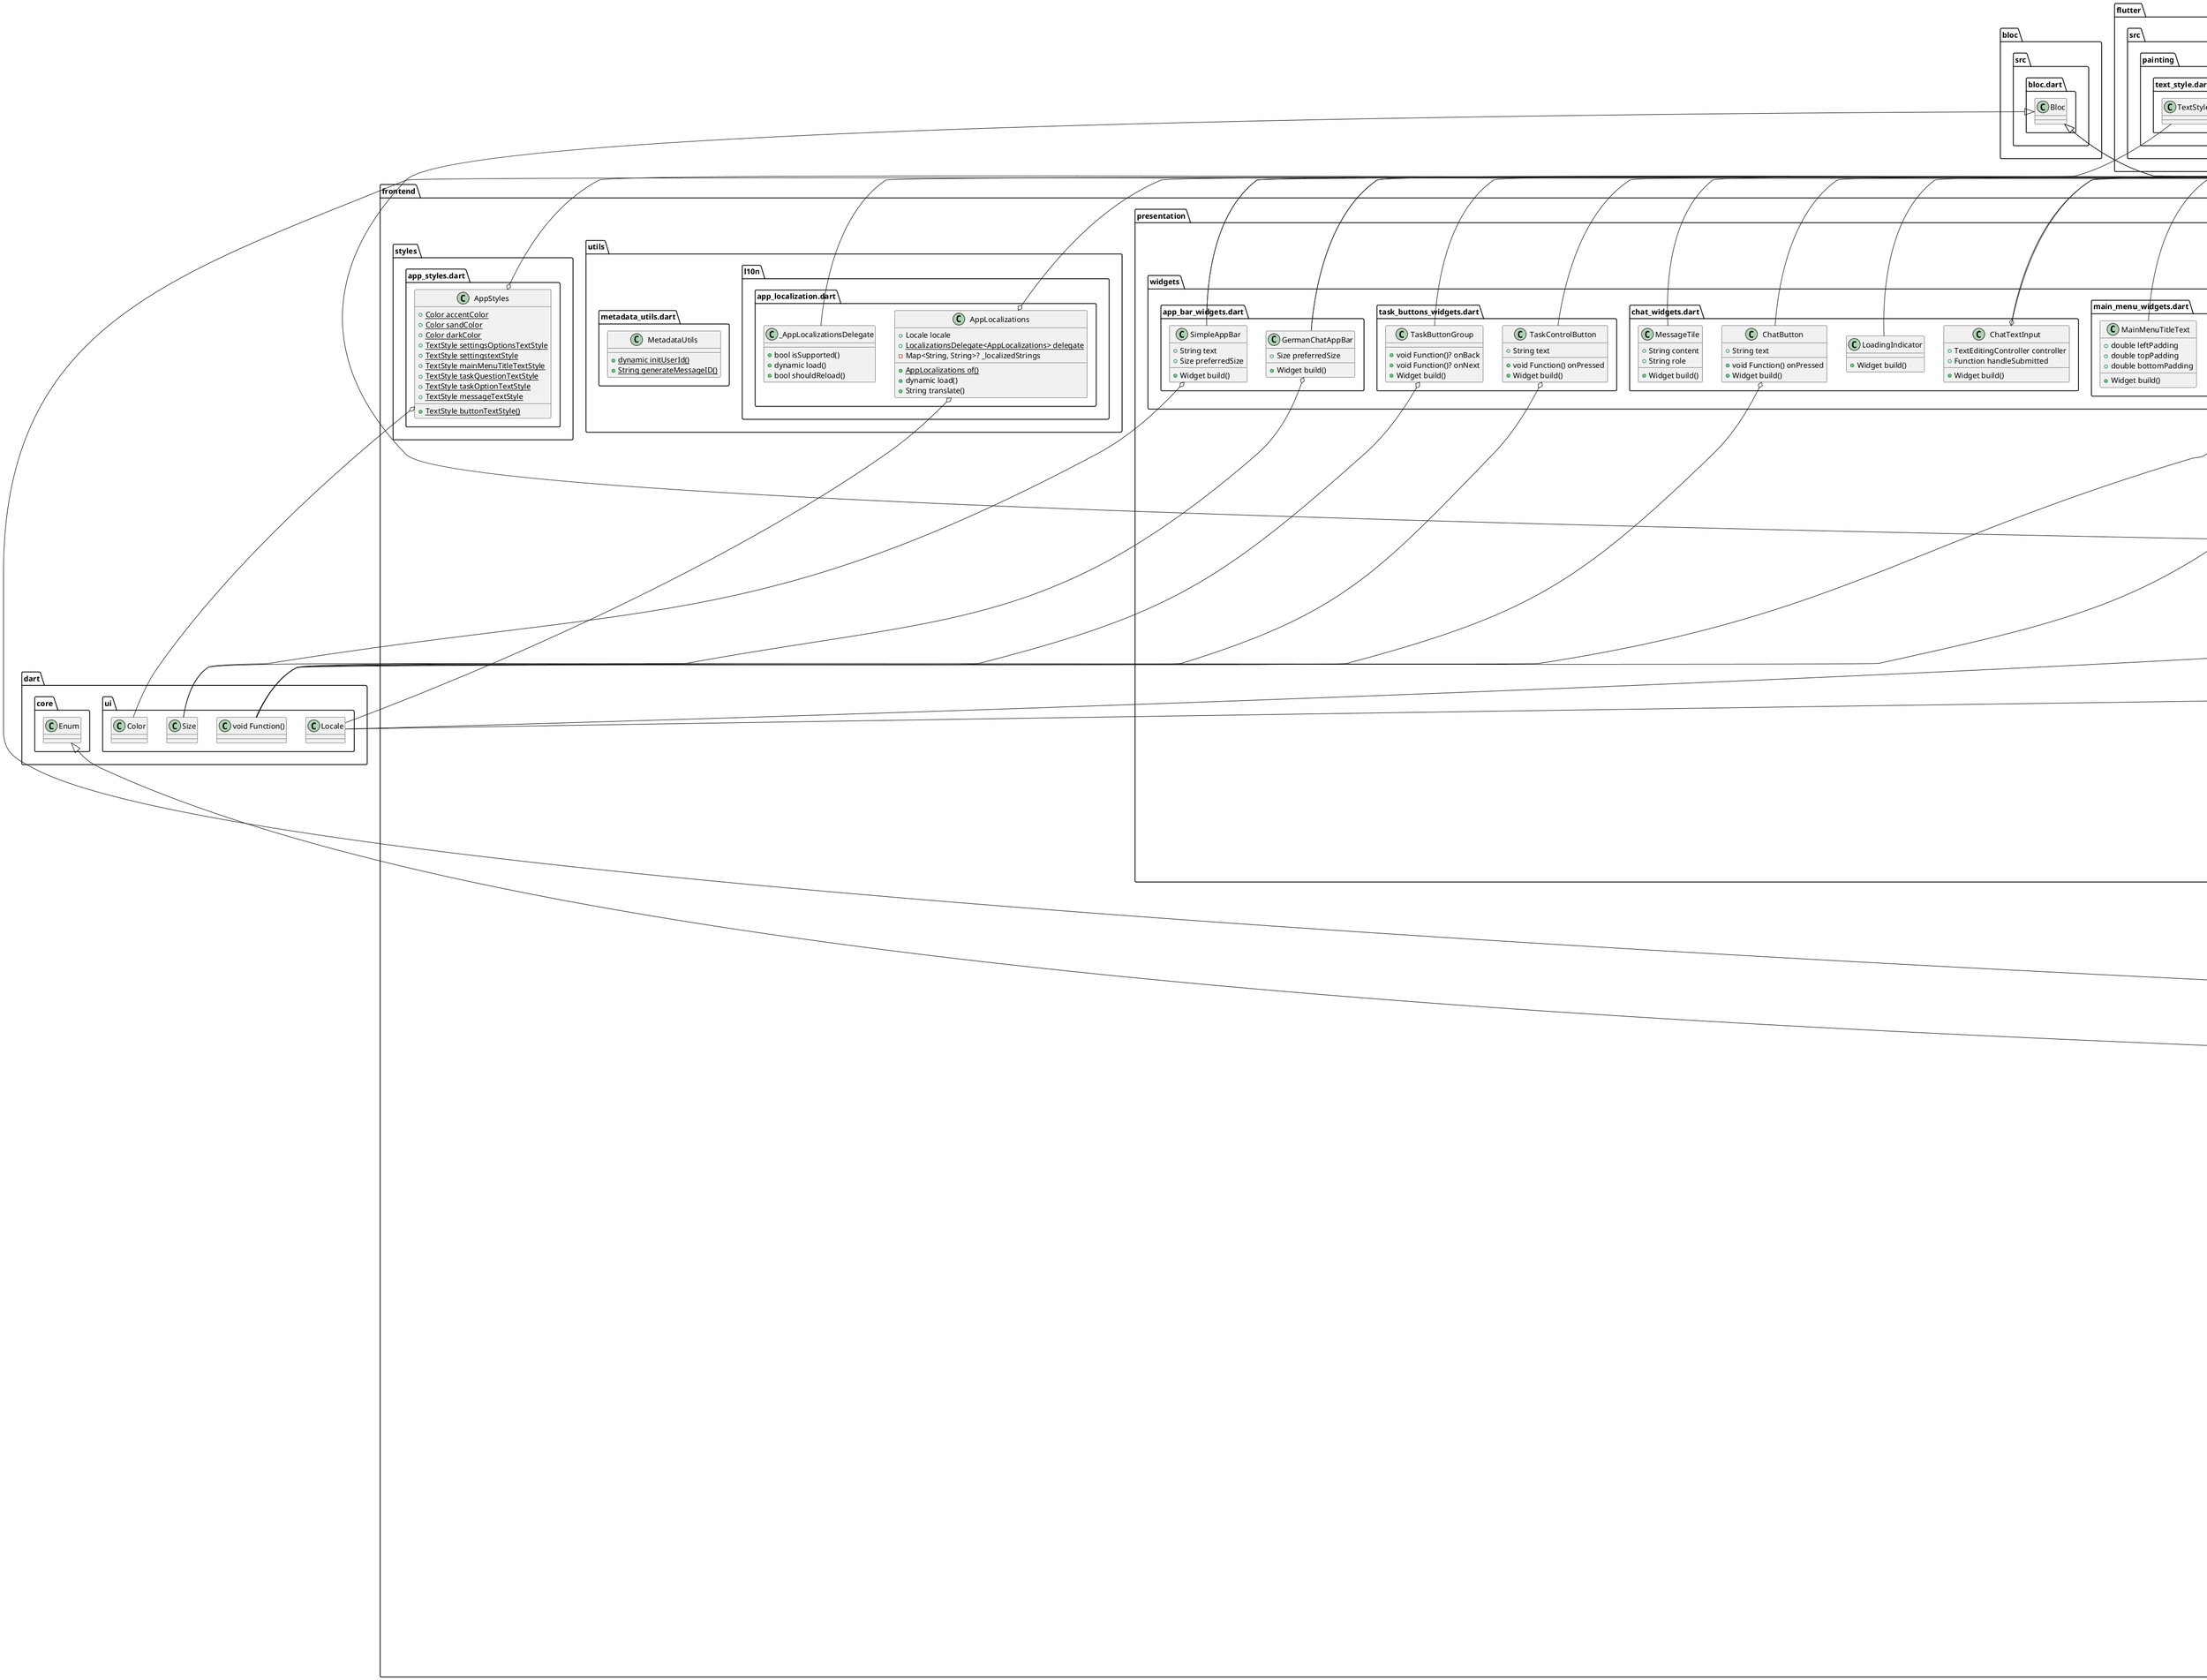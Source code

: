 @startuml
set namespaceSeparator ::

class "frontend::styles::app_styles.dart::AppStyles" {
  {static} +Color accentColor
  {static} +Color sandColor
  {static} +Color darkColor
  {static} +TextStyle settingsOptionsTextStyle
  {static} +TextStyle settingstextStyle
  {static} +TextStyle mainMenuTitleTextStyle
  {static} +TextStyle taskQuestionTextStyle
  {static} +TextStyle taskOptionTextStyle
  {static} +TextStyle messageTextStyle
  {static} +TextStyle buttonTextStyle()
}

"frontend::styles::app_styles.dart::AppStyles" o-- "dart::ui::Color"
"frontend::styles::app_styles.dart::AppStyles" o-- "flutter::src::painting::text_style.dart::TextStyle"

class "frontend::utils::l10n::app_localization.dart::AppLocalizations" {
  +Locale locale
  {static} +LocalizationsDelegate<AppLocalizations> delegate
  -Map<String, String>? _localizedStrings
  {static} +AppLocalizations of()
  +dynamic load()
  +String translate()
}

"frontend::utils::l10n::app_localization.dart::AppLocalizations" o-- "dart::ui::Locale"
"frontend::utils::l10n::app_localization.dart::AppLocalizations" o-- "flutter::src::widgets::localizations.dart::LocalizationsDelegate<AppLocalizations>"

class "frontend::utils::l10n::app_localization.dart::_AppLocalizationsDelegate" {
  +bool isSupported()
  +dynamic load()
  +bool shouldReload()
}

"flutter::src::widgets::localizations.dart::LocalizationsDelegate" <|-- "frontend::utils::l10n::app_localization.dart::_AppLocalizationsDelegate"

class "frontend::utils::metadata_utils.dart::MetadataUtils" {
  {static} +dynamic initUserId()
  {static} +String generateMessageID()
}

class "frontend::data::models::message_model.dart::MessageModel" {
  +String text
  +String userID
  +String messageID
  +String role
  +DateTime timestamp
  +bool hasTasks
  +List<TaskModel>? tasks
  +String getText
  +String getUserID
  +String getMessageID
  +String getRole
  +DateTime getTimestamp
  +bool getGotTasks
  +Map<String, dynamic> toJson()
}

class "frontend::data::models::task_model.dart::TaskModel" {
  +TaskType type
  +String question
  +List<List<String>> answerOptions
  +List<String> solutions
  +Map<String, dynamic> toJson()
}

"frontend::data::models::task_model.dart::TaskModel" o-- "frontend::domain::entities::task.dart::TaskType"

class "frontend::data::data_providers::chat_data_provider.dart::ChatDataProvider" {
  +String baseUrl
  +dynamic sendMessage()
  +dynamic sendImage()
  +dynamic fetchLesson()
}

class "frontend::data::data_providers::task_data_provider.dart::TaskDataProvider" {
  +String baseUrl
  +dynamic submitUserAnswers()
}

class "frontend::data::repositories::chat_repository_impl.dart::ChatRepositoryImpl" {
  +ChatDataProvider chatDataProvider
  +dynamic sendMessage()
  +dynamic sendImage()
  +dynamic fetchLesson()
}

"frontend::data::repositories::chat_repository_impl.dart::ChatRepositoryImpl" o-- "frontend::data::data_providers::chat_data_provider.dart::ChatDataProvider"
"frontend::domain::repositories::chat_repository.dart::ChatRepository" <|-- "frontend::data::repositories::chat_repository_impl.dart::ChatRepositoryImpl"

class "frontend::data::repositories::task_repository_impl.dart::TaskRepositoryImpl" {
  +TaskDataProvider dataProvider
  +dynamic submitUserAnswers()
}

"frontend::data::repositories::task_repository_impl.dart::TaskRepositoryImpl" o-- "frontend::data::data_providers::task_data_provider.dart::TaskDataProvider"
"frontend::domain::repositories::task_repository.dart::TaskRepository" <|-- "frontend::data::repositories::task_repository_impl.dart::TaskRepositoryImpl"

class "frontend::presentation::blocs::chat_bloc.dart::ChatBloc" {
  +SendMessage sendMessage
  +SendImage sendImage
  +FetchLesson fetchLesson
  +String userID
  +Map<String, List<Message>> chatMessages
  -void _onInitializeChat()
  -void _onSendMessage()
  -void _onSendImage()
  -void _onFetchLesson()
  -void _onProposeLesson()
  -void _onClearChat()
  +Message getLessonOfferingMessage()
  -dynamic _initializeMessages()
  +String getInitMessageGerman()
  +String getInitMessageLaw()
}

"frontend::presentation::blocs::chat_bloc.dart::ChatBloc" o-- "frontend::domain::usecases::send_message.dart::SendMessage"
"frontend::presentation::blocs::chat_bloc.dart::ChatBloc" o-- "frontend::domain::usecases::send_image.dart::SendImage"
"frontend::presentation::blocs::chat_bloc.dart::ChatBloc" o-- "frontend::domain::usecases::fetch_lesson.dart::FetchLesson"
"bloc::src::bloc.dart::Bloc" <|-- "frontend::presentation::blocs::chat_bloc.dart::ChatBloc"

abstract class "frontend::presentation::blocs::chat_bloc.dart::ChatEvent" {
  +List<Object> props
}

"equatable::src::equatable.dart::Equatable" <|-- "frontend::presentation::blocs::chat_bloc.dart::ChatEvent"

class "frontend::presentation::blocs::chat_bloc.dart::InitializeChatEvent" {
  +String chatID
  +List<Object> props
}

"frontend::presentation::blocs::chat_bloc.dart::ChatEvent" <|-- "frontend::presentation::blocs::chat_bloc.dart::InitializeChatEvent"

class "frontend::presentation::blocs::chat_bloc.dart::SendMessageEvent" {
  +String chatID
  +String content
  +List<Object> props
}

"frontend::presentation::blocs::chat_bloc.dart::ChatEvent" <|-- "frontend::presentation::blocs::chat_bloc.dart::SendMessageEvent"

class "frontend::presentation::blocs::chat_bloc.dart::SendImageEvent" {
  +String chatID
  +String path
  +List<Object> props
}

"frontend::presentation::blocs::chat_bloc.dart::ChatEvent" <|-- "frontend::presentation::blocs::chat_bloc.dart::SendImageEvent"

class "frontend::presentation::blocs::chat_bloc.dart::FetchLessonEvent" {
  +String chatID
  +List<Object> props
}

"frontend::presentation::blocs::chat_bloc.dart::ChatEvent" <|-- "frontend::presentation::blocs::chat_bloc.dart::FetchLessonEvent"

class "frontend::presentation::blocs::chat_bloc.dart::ProposeLessonEvent" {
  +String chatID
  +bool previousLessonCompleted
  +List<Object> props
}

"frontend::presentation::blocs::chat_bloc.dart::ChatEvent" <|-- "frontend::presentation::blocs::chat_bloc.dart::ProposeLessonEvent"

class "frontend::presentation::blocs::chat_bloc.dart::ClearChatEvent" {
  +String chatID
  +List<Object> props
}

"frontend::presentation::blocs::chat_bloc.dart::ChatEvent" <|-- "frontend::presentation::blocs::chat_bloc.dart::ClearChatEvent"

abstract class "frontend::presentation::blocs::chat_bloc.dart::ChatState" {
  +List<Object> props
}

"equatable::src::equatable.dart::Equatable" <|-- "frontend::presentation::blocs::chat_bloc.dart::ChatState"

class "frontend::presentation::blocs::chat_bloc.dart::ChatInitial" {
}

"frontend::presentation::blocs::chat_bloc.dart::ChatState" <|-- "frontend::presentation::blocs::chat_bloc.dart::ChatInitial"

class "frontend::presentation::blocs::chat_bloc.dart::ChatLoading" {
  +String chatID
  +List<Message> messages
  +List<Object> props
}

"frontend::presentation::blocs::chat_bloc.dart::ChatState" <|-- "frontend::presentation::blocs::chat_bloc.dart::ChatLoading"

class "frontend::presentation::blocs::chat_bloc.dart::ChatLoaded" {
  +List<Message> messages
  +String chatID
  +bool offerLesson
  +List<Object> props
}

"frontend::presentation::blocs::chat_bloc.dart::ChatState" <|-- "frontend::presentation::blocs::chat_bloc.dart::ChatLoaded"

class "frontend::presentation::blocs::chat_bloc.dart::LessonLoaded" {
  +List<Message> messages
  +Message lesson
  +String chatID
  +List<Object> props
}

"frontend::presentation::blocs::chat_bloc.dart::LessonLoaded" o-- "frontend::domain::entities::message.dart::Message"
"frontend::presentation::blocs::chat_bloc.dart::ChatState" <|-- "frontend::presentation::blocs::chat_bloc.dart::LessonLoaded"

class "frontend::presentation::blocs::chat_bloc.dart::ChatError" {
  +String message
  +ChatEvent? lastEvent
  +ChatState? lastState
  +List<Message> messages
  +List<Object> props
}

"frontend::presentation::blocs::chat_bloc.dart::ChatError" o-- "frontend::presentation::blocs::chat_bloc.dart::ChatEvent"
"frontend::presentation::blocs::chat_bloc.dart::ChatError" o-- "frontend::presentation::blocs::chat_bloc.dart::ChatState"
"frontend::presentation::blocs::chat_bloc.dart::ChatState" <|-- "frontend::presentation::blocs::chat_bloc.dart::ChatError"

class "frontend::presentation::blocs::language_bloc.dart::LanguageBloc" {
  -void _onLanguageChanged()
}

"bloc::src::bloc.dart::Bloc" <|-- "frontend::presentation::blocs::language_bloc.dart::LanguageBloc"

abstract class "frontend::presentation::blocs::language_bloc.dart::LanguageEvent" {
  +List<Object> props
}

"equatable::src::equatable.dart::Equatable" <|-- "frontend::presentation::blocs::language_bloc.dart::LanguageEvent"

class "frontend::presentation::blocs::language_bloc.dart::LanguageChanged" {
  +Locale locale
  +List<Object> props
}

"frontend::presentation::blocs::language_bloc.dart::LanguageChanged" o-- "dart::ui::Locale"
"frontend::presentation::blocs::language_bloc.dart::LanguageEvent" <|-- "frontend::presentation::blocs::language_bloc.dart::LanguageChanged"

class "frontend::presentation::blocs::language_bloc.dart::LanguageState" {
  +Locale locale
  +List<Object> props
}

"frontend::presentation::blocs::language_bloc.dart::LanguageState" o-- "dart::ui::Locale"
"equatable::src::equatable.dart::Equatable" <|-- "frontend::presentation::blocs::language_bloc.dart::LanguageState"

class "frontend::presentation::blocs::task_bloc.dart::TaskBloc" {
  +SubmitAnswers submitAnswers
  +ChatBloc chatBloc
  -void _onInitializeTasks()
  -void _onCompleteTask()
  -void _onSubmitTasks()
  -void _onUpdateTaskAnswer()
}

"frontend::presentation::blocs::task_bloc.dart::TaskBloc" o-- "frontend::domain::usecases::submit_answers.dart::SubmitAnswers"
"frontend::presentation::blocs::task_bloc.dart::TaskBloc" o-- "frontend::presentation::blocs::chat_bloc.dart::ChatBloc"
"bloc::src::bloc.dart::Bloc" <|-- "frontend::presentation::blocs::task_bloc.dart::TaskBloc"

abstract class "frontend::presentation::blocs::task_bloc.dart::TaskEvent" {
  +List<Object> props
}

"equatable::src::equatable.dart::Equatable" <|-- "frontend::presentation::blocs::task_bloc.dart::TaskEvent"

class "frontend::presentation::blocs::task_bloc.dart::InitializeTasksEvent" {
  +List<Task> tasks
  +List<Object> props
}

"frontend::presentation::blocs::task_bloc.dart::TaskEvent" <|-- "frontend::presentation::blocs::task_bloc.dart::InitializeTasksEvent"

class "frontend::presentation::blocs::task_bloc.dart::CompleteTaskEvent" {
  +int taskIndex
  +List<String> userAnswers
  +bool goForward
  +List<Object> props
}

"frontend::presentation::blocs::task_bloc.dart::TaskEvent" <|-- "frontend::presentation::blocs::task_bloc.dart::CompleteTaskEvent"

class "frontend::presentation::blocs::task_bloc.dart::SubmitTasksEvent" {
  +List<Task> tasks
  +List<Object> props
}

"frontend::presentation::blocs::task_bloc.dart::TaskEvent" <|-- "frontend::presentation::blocs::task_bloc.dart::SubmitTasksEvent"

class "frontend::presentation::blocs::task_bloc.dart::UpdateTaskAnswerEvent" {
  +List<String> userAnswers
  +List<Object> props
}

"frontend::presentation::blocs::task_bloc.dart::TaskEvent" <|-- "frontend::presentation::blocs::task_bloc.dart::UpdateTaskAnswerEvent"

abstract class "frontend::presentation::blocs::task_bloc.dart::TaskState" {
  +List<Object> props
}

"equatable::src::equatable.dart::Equatable" <|-- "frontend::presentation::blocs::task_bloc.dart::TaskState"

class "frontend::presentation::blocs::task_bloc.dart::TaskInitial" {
}

"frontend::presentation::blocs::task_bloc.dart::TaskState" <|-- "frontend::presentation::blocs::task_bloc.dart::TaskInitial"

class "frontend::presentation::blocs::task_bloc.dart::TaskInProgress" {
  +List<Task> tasks
  +int currentTaskIndex
  +List<Object> props
}

"frontend::presentation::blocs::task_bloc.dart::TaskState" <|-- "frontend::presentation::blocs::task_bloc.dart::TaskInProgress"

class "frontend::presentation::blocs::task_bloc.dart::TaskSubmissionInProgress" {
}

"frontend::presentation::blocs::task_bloc.dart::TaskState" <|-- "frontend::presentation::blocs::task_bloc.dart::TaskSubmissionInProgress"

class "frontend::presentation::blocs::task_bloc.dart::TaskSubmissionSuccess" {
}

"frontend::presentation::blocs::task_bloc.dart::TaskState" <|-- "frontend::presentation::blocs::task_bloc.dart::TaskSubmissionSuccess"

class "frontend::presentation::blocs::task_bloc.dart::TaskSubmissionFailure" {
  +String error
  +List<Object> props
}

"frontend::presentation::blocs::task_bloc.dart::TaskState" <|-- "frontend::presentation::blocs::task_bloc.dart::TaskSubmissionFailure"

class "frontend::presentation::screens::law_chat_screen.dart::LawChatScreen" {
  -TextEditingController _controller
  +String chatID
  +Widget build()
  -Widget _buildChatContent()
  -Widget _buildChatState()
  -Widget _buildErrorView()
  -Widget _buildLoadingView()
  -Widget _buildLoadedView()
  -Widget _buildMessageList()
  -Widget _buildTextInput()
}

"frontend::presentation::screens::law_chat_screen.dart::LawChatScreen" o-- "flutter::src::widgets::editable_text.dart::TextEditingController"
"flutter::src::widgets::framework.dart::StatelessWidget" <|-- "frontend::presentation::screens::law_chat_screen.dart::LawChatScreen"

class "frontend::presentation::screens::german_chat_screen.dart::GermanChatScreen" {
  -TextEditingController _controller
  -ScrollController _scrollController
  +String chatID
  +Widget build()
  -Widget _buildChatInteractionArea()
  -Widget _chatStateBuilder()
  -Widget _buildLoadingView()
  -Widget _buildLoadedView()
  -Widget _buildLessonView()
  -Widget _buildMessageList()
  -Widget _buildErrorView()
  -Widget _buildTextInput()
}

"frontend::presentation::screens::german_chat_screen.dart::GermanChatScreen" o-- "flutter::src::widgets::editable_text.dart::TextEditingController"
"frontend::presentation::screens::german_chat_screen.dart::GermanChatScreen" o-- "flutter::src::widgets::scroll_controller.dart::ScrollController"
"flutter::src::widgets::framework.dart::StatelessWidget" <|-- "frontend::presentation::screens::german_chat_screen.dart::GermanChatScreen"

class "frontend::presentation::screens::settings_screen.dart::SettingsScreen" {
  +Widget build()
  -Widget _buildSettingList()
  -Widget _buildLanguageSelector()
}

"flutter::src::widgets::framework.dart::StatelessWidget" <|-- "frontend::presentation::screens::settings_screen.dart::SettingsScreen"

class "frontend::presentation::screens::settings_screen.dart::LanguageDropdown" {
  +Widget build()
  -Widget _buildDropdownButton()
  -List<DropdownMenuItem<Locale>> _buildDropdownMenuItems()
}

"flutter::src::widgets::framework.dart::StatelessWidget" <|-- "frontend::presentation::screens::settings_screen.dart::LanguageDropdown"

class "frontend::presentation::screens::task_sequence_screen.dart::TaskSequenceScreen" {
  +List<Task> tasks
  +Widget build()
  -Widget _buildTaskInProgress()
  -Widget _buildLoadingScreen()
  -Widget _buildTaskControlButtons()
  -Widget _buildBackButton()
  -Widget _buildContinueButton()
  -Widget _buildSubmitButton()
}

"flutter::src::widgets::framework.dart::StatelessWidget" <|-- "frontend::presentation::screens::task_sequence_screen.dart::TaskSequenceScreen"

class "frontend::presentation::screens::main_menu_screen.dart::MainMenuScreen" {
  +Widget build()
  -Widget _buildMenuContent()
  -dynamic _navigateToSettings()
  -dynamic _navigateToGermanChat()
  -dynamic _navigateToLawChat()
  -dynamic _navigateToChat()
}

"flutter::src::widgets::framework.dart::StatelessWidget" <|-- "frontend::presentation::screens::main_menu_screen.dart::MainMenuScreen"

class "frontend::presentation::widgets::app_bar_widgets.dart::GermanChatAppBar" {
  +Size preferredSize
  +Widget build()
}

"frontend::presentation::widgets::app_bar_widgets.dart::GermanChatAppBar" o-- "dart::ui::Size"
"flutter::src::widgets::framework.dart::StatelessWidget" <|-- "frontend::presentation::widgets::app_bar_widgets.dart::GermanChatAppBar"
"flutter::src::widgets::preferred_size.dart::PreferredSizeWidget" <|-- "frontend::presentation::widgets::app_bar_widgets.dart::GermanChatAppBar"

class "frontend::presentation::widgets::app_bar_widgets.dart::SimpleAppBar" {
  +String text
  +Size preferredSize
  +Widget build()
}

"frontend::presentation::widgets::app_bar_widgets.dart::SimpleAppBar" o-- "dart::ui::Size"
"flutter::src::widgets::framework.dart::StatelessWidget" <|-- "frontend::presentation::widgets::app_bar_widgets.dart::SimpleAppBar"
"flutter::src::widgets::preferred_size.dart::PreferredSizeWidget" <|-- "frontend::presentation::widgets::app_bar_widgets.dart::SimpleAppBar"

class "frontend::presentation::widgets::task_buttons_widgets.dart::TaskControlButton" {
  +String text
  +void Function() onPressed
  +Widget build()
}

"frontend::presentation::widgets::task_buttons_widgets.dart::TaskControlButton" o-- "dart::ui::void Function()"
"flutter::src::widgets::framework.dart::StatelessWidget" <|-- "frontend::presentation::widgets::task_buttons_widgets.dart::TaskControlButton"

class "frontend::presentation::widgets::task_buttons_widgets.dart::TaskButtonGroup" {
  +void Function()? onBack
  +void Function()? onNext
  +Widget build()
}

"frontend::presentation::widgets::task_buttons_widgets.dart::TaskButtonGroup" o-- "dart::ui::void Function()"
"flutter::src::widgets::framework.dart::StatelessWidget" <|-- "frontend::presentation::widgets::task_buttons_widgets.dart::TaskButtonGroup"

class "frontend::presentation::widgets::task_widget.dart::TaskWidget" {
  +Task task
  +Widget build()
}

"frontend::presentation::widgets::task_widget.dart::TaskWidget" o-- "frontend::domain::entities::task.dart::Task"
"flutter::src::widgets::framework.dart::StatelessWidget" <|-- "frontend::presentation::widgets::task_widget.dart::TaskWidget"

class "frontend::presentation::widgets::open_ended.dart::OpenQuestionTask" {
  +Task task
  +Widget build()
}

"frontend::presentation::widgets::open_ended.dart::OpenQuestionTask" o-- "frontend::domain::entities::task.dart::Task"
"flutter::src::widgets::framework.dart::StatelessWidget" <|-- "frontend::presentation::widgets::open_ended.dart::OpenQuestionTask"

class "frontend::presentation::widgets::open_ended.dart::OpenQuestionInput" {
  +Task task
  +_OpenQuestionInputState createState()
}

"frontend::presentation::widgets::open_ended.dart::OpenQuestionInput" o-- "frontend::domain::entities::task.dart::Task"
"flutter::src::widgets::framework.dart::StatefulWidget" <|-- "frontend::presentation::widgets::open_ended.dart::OpenQuestionInput"

class "frontend::presentation::widgets::open_ended.dart::_OpenQuestionInputState" {
  -TextEditingController _controller
  +void initState()
  +Widget build()
  +void dispose()
}

"frontend::presentation::widgets::open_ended.dart::_OpenQuestionInputState" o-- "flutter::src::widgets::editable_text.dart::TextEditingController"
"flutter::src::widgets::framework.dart::State" <|-- "frontend::presentation::widgets::open_ended.dart::_OpenQuestionInputState"

class "frontend::presentation::widgets::fill_gaps.dart::FillInTheGapTask" {
  +Task task
  +Widget build()
}

"frontend::presentation::widgets::fill_gaps.dart::FillInTheGapTask" o-- "frontend::domain::entities::task.dart::Task"
"flutter::src::widgets::framework.dart::StatelessWidget" <|-- "frontend::presentation::widgets::fill_gaps.dart::FillInTheGapTask"

class "frontend::presentation::widgets::fill_gaps.dart::FillInTheGapQuestion" {
  +Task task
  +_FillInTheGapQuestionState createState()
}

"frontend::presentation::widgets::fill_gaps.dart::FillInTheGapQuestion" o-- "frontend::domain::entities::task.dart::Task"
"flutter::src::widgets::framework.dart::StatefulWidget" <|-- "frontend::presentation::widgets::fill_gaps.dart::FillInTheGapQuestion"

class "frontend::presentation::widgets::fill_gaps.dart::_FillInTheGapQuestionState" {
  +List<String> selectedAnswers
  +void initState()
  +Widget build()
  +Widget buildDropdown()
}

"flutter::src::widgets::framework.dart::State" <|-- "frontend::presentation::widgets::fill_gaps.dart::_FillInTheGapQuestionState"

class "frontend::presentation::widgets::chat_widgets.dart::MessageTile" {
  +String content
  +String role
  +Widget build()
}

"flutter::src::widgets::framework.dart::StatelessWidget" <|-- "frontend::presentation::widgets::chat_widgets.dart::MessageTile"

class "frontend::presentation::widgets::chat_widgets.dart::LoadingIndicator" {
  +Widget build()
}

"flutter::src::widgets::framework.dart::StatelessWidget" <|-- "frontend::presentation::widgets::chat_widgets.dart::LoadingIndicator"

class "frontend::presentation::widgets::chat_widgets.dart::ChatButton" {
  +String text
  +void Function() onPressed
  +Widget build()
}

"frontend::presentation::widgets::chat_widgets.dart::ChatButton" o-- "dart::ui::void Function()"
"flutter::src::widgets::framework.dart::StatelessWidget" <|-- "frontend::presentation::widgets::chat_widgets.dart::ChatButton"

class "frontend::presentation::widgets::chat_widgets.dart::ChatTextInput" {
  +TextEditingController controller
  +Function handleSubmitted
  +Widget build()
}

"frontend::presentation::widgets::chat_widgets.dart::ChatTextInput" o-- "flutter::src::widgets::editable_text.dart::TextEditingController"
"flutter::src::widgets::framework.dart::StatelessWidget" <|-- "frontend::presentation::widgets::chat_widgets.dart::ChatTextInput"

class "frontend::presentation::widgets::main_menu_widgets.dart::MainMenuButton" {
  +String text
  +void Function() onPressed
  +Widget build()
}

"frontend::presentation::widgets::main_menu_widgets.dart::MainMenuButton" o-- "dart::ui::void Function()"
"flutter::src::widgets::framework.dart::StatelessWidget" <|-- "frontend::presentation::widgets::main_menu_widgets.dart::MainMenuButton"

class "frontend::presentation::widgets::main_menu_widgets.dart::MainMenuSettingButton" {
  +void Function() onPressed
  +Widget build()
}

"frontend::presentation::widgets::main_menu_widgets.dart::MainMenuSettingButton" o-- "dart::ui::void Function()"
"flutter::src::widgets::framework.dart::StatelessWidget" <|-- "frontend::presentation::widgets::main_menu_widgets.dart::MainMenuSettingButton"

class "frontend::presentation::widgets::main_menu_widgets.dart::MainMenuTitleText" {
  +double leftPadding
  +double topPadding
  +double bottomPadding
  +Widget build()
}

"flutter::src::widgets::framework.dart::StatelessWidget" <|-- "frontend::presentation::widgets::main_menu_widgets.dart::MainMenuTitleText"

class "frontend::presentation::widgets::main_menu_widgets.dart::MainMenuImageContainer" {
  +double dimension
  +Widget build()
}

"flutter::src::widgets::framework.dart::StatelessWidget" <|-- "frontend::presentation::widgets::main_menu_widgets.dart::MainMenuImageContainer"

class "frontend::presentation::widgets::multiple_choice.dart::MultipleChoiceTask" {
  +Task task
  +Widget build()
}

"frontend::presentation::widgets::multiple_choice.dart::MultipleChoiceTask" o-- "frontend::domain::entities::task.dart::Task"
"flutter::src::widgets::framework.dart::StatelessWidget" <|-- "frontend::presentation::widgets::multiple_choice.dart::MultipleChoiceTask"

class "frontend::presentation::widgets::multiple_choice.dart::MultipleChoiceOptions" {
  +List<List<String>> options
  +List<String> userAnswers
  +void Function(String) onSelected
  +_MultipleChoiceOptionsState createState()
}

"frontend::presentation::widgets::multiple_choice.dart::MultipleChoiceOptions" o-- "flutter::src::foundation::basic_types.dart::void Function(String)"
"flutter::src::widgets::framework.dart::StatefulWidget" <|-- "frontend::presentation::widgets::multiple_choice.dart::MultipleChoiceOptions"

class "frontend::presentation::widgets::multiple_choice.dart::_MultipleChoiceOptionsState" {
  -int? _selectedOption
  +void initState()
  +Widget build()
  +void didUpdateWidget()
}

"flutter::src::widgets::framework.dart::State" <|-- "frontend::presentation::widgets::multiple_choice.dart::_MultipleChoiceOptionsState"

class "frontend::presentation::widgets::multiple_choice.dart::TaskQuestionText" {
  +String question
  +Widget build()
}

"flutter::src::widgets::framework.dart::StatelessWidget" <|-- "frontend::presentation::widgets::multiple_choice.dart::TaskQuestionText"

class "frontend::main.dart::MyApp" {
  +ChatRepository chatRepository
  +TaskRepository taskRepository
  +Widget build()
}

"frontend::main.dart::MyApp" o-- "frontend::domain::repositories::chat_repository.dart::ChatRepository"
"frontend::main.dart::MyApp" o-- "frontend::domain::repositories::task_repository.dart::TaskRepository"
"flutter::src::widgets::framework.dart::StatelessWidget" <|-- "frontend::main.dart::MyApp"

class "frontend::domain::usecases::send_image.dart::SendImage" {
  +ChatRepository repository
  +dynamic call()
}

"frontend::domain::usecases::send_image.dart::SendImage" o-- "frontend::domain::repositories::chat_repository.dart::ChatRepository"

class "frontend::domain::usecases::send_message.dart::SendMessage" {
  +ChatRepository repository
  +dynamic call()
}

"frontend::domain::usecases::send_message.dart::SendMessage" o-- "frontend::domain::repositories::chat_repository.dart::ChatRepository"

class "frontend::domain::usecases::submit_answers.dart::SubmitAnswers" {
  +TaskRepository repository
  +dynamic call()
}

"frontend::domain::usecases::submit_answers.dart::SubmitAnswers" o-- "frontend::domain::repositories::task_repository.dart::TaskRepository"

class "frontend::domain::usecases::fetch_lesson.dart::FetchLesson" {
  +ChatRepository repository
  +dynamic call()
}

"frontend::domain::usecases::fetch_lesson.dart::FetchLesson" o-- "frontend::domain::repositories::chat_repository.dart::ChatRepository"

class "frontend::domain::entities::message.dart::Message" {
  +String text
  +String userID
  +String messageID
  +String role
  +DateTime timestamp
  +bool hasTasks
  +List<Task>? tasks
}

class "frontend::domain::entities::task.dart::Task" {
  +TaskType type
  +String question
  +List<List<String>> answerOptions
  +List<String> solutions
  +List<String> userAnswers
  +bool completed
}

"frontend::domain::entities::task.dart::Task" o-- "frontend::domain::entities::task.dart::TaskType"

class "frontend::domain::entities::task.dart::TaskType" {
  +int index
  {static} +List<TaskType> values
  {static} +TaskType multipleChoice
  {static} +TaskType fillTheGaps
  {static} +TaskType openQuestion
}

"frontend::domain::entities::task.dart::TaskType" o-- "frontend::domain::entities::task.dart::TaskType"
"dart::core::Enum" <|-- "frontend::domain::entities::task.dart::TaskType"

abstract class "frontend::domain::repositories::task_repository.dart::TaskRepository" {
  +dynamic submitUserAnswers()
}

abstract class "frontend::domain::repositories::chat_repository.dart::ChatRepository" {
  +dynamic sendMessage()
  +dynamic sendImage()
  +dynamic fetchLesson()
}


@enduml